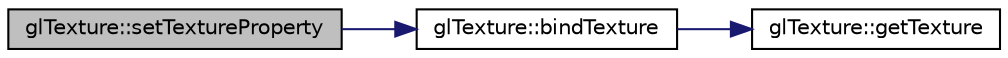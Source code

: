 digraph "glTexture::setTextureProperty"
{
  edge [fontname="Helvetica",fontsize="10",labelfontname="Helvetica",labelfontsize="10"];
  node [fontname="Helvetica",fontsize="10",shape=record];
  rankdir="LR";
  Node1 [label="glTexture::setTextureProperty",height=0.2,width=0.4,color="black", fillcolor="grey75", style="filled", fontcolor="black"];
  Node1 -> Node2 [color="midnightblue",fontsize="10",style="solid",fontname="Helvetica"];
  Node2 [label="glTexture::bindTexture",height=0.2,width=0.4,color="black", fillcolor="white", style="filled",URL="$classgl_texture.html#a4a57ea63b651bce11285385a8d70f2e8"];
  Node2 -> Node3 [color="midnightblue",fontsize="10",style="solid",fontname="Helvetica"];
  Node3 [label="glTexture::getTexture",height=0.2,width=0.4,color="black", fillcolor="white", style="filled",URL="$classgl_texture.html#a183fc773fc658f700b860249b15089aa"];
}
